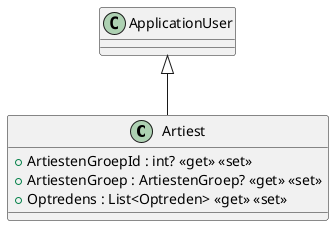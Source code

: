@startuml
class Artiest {
    + ArtiestenGroepId : int? <<get>> <<set>>
    + ArtiestenGroep : ArtiestenGroep? <<get>> <<set>>
    + Optredens : List<Optreden> <<get>> <<set>>
}
ApplicationUser <|-- Artiest
@enduml
